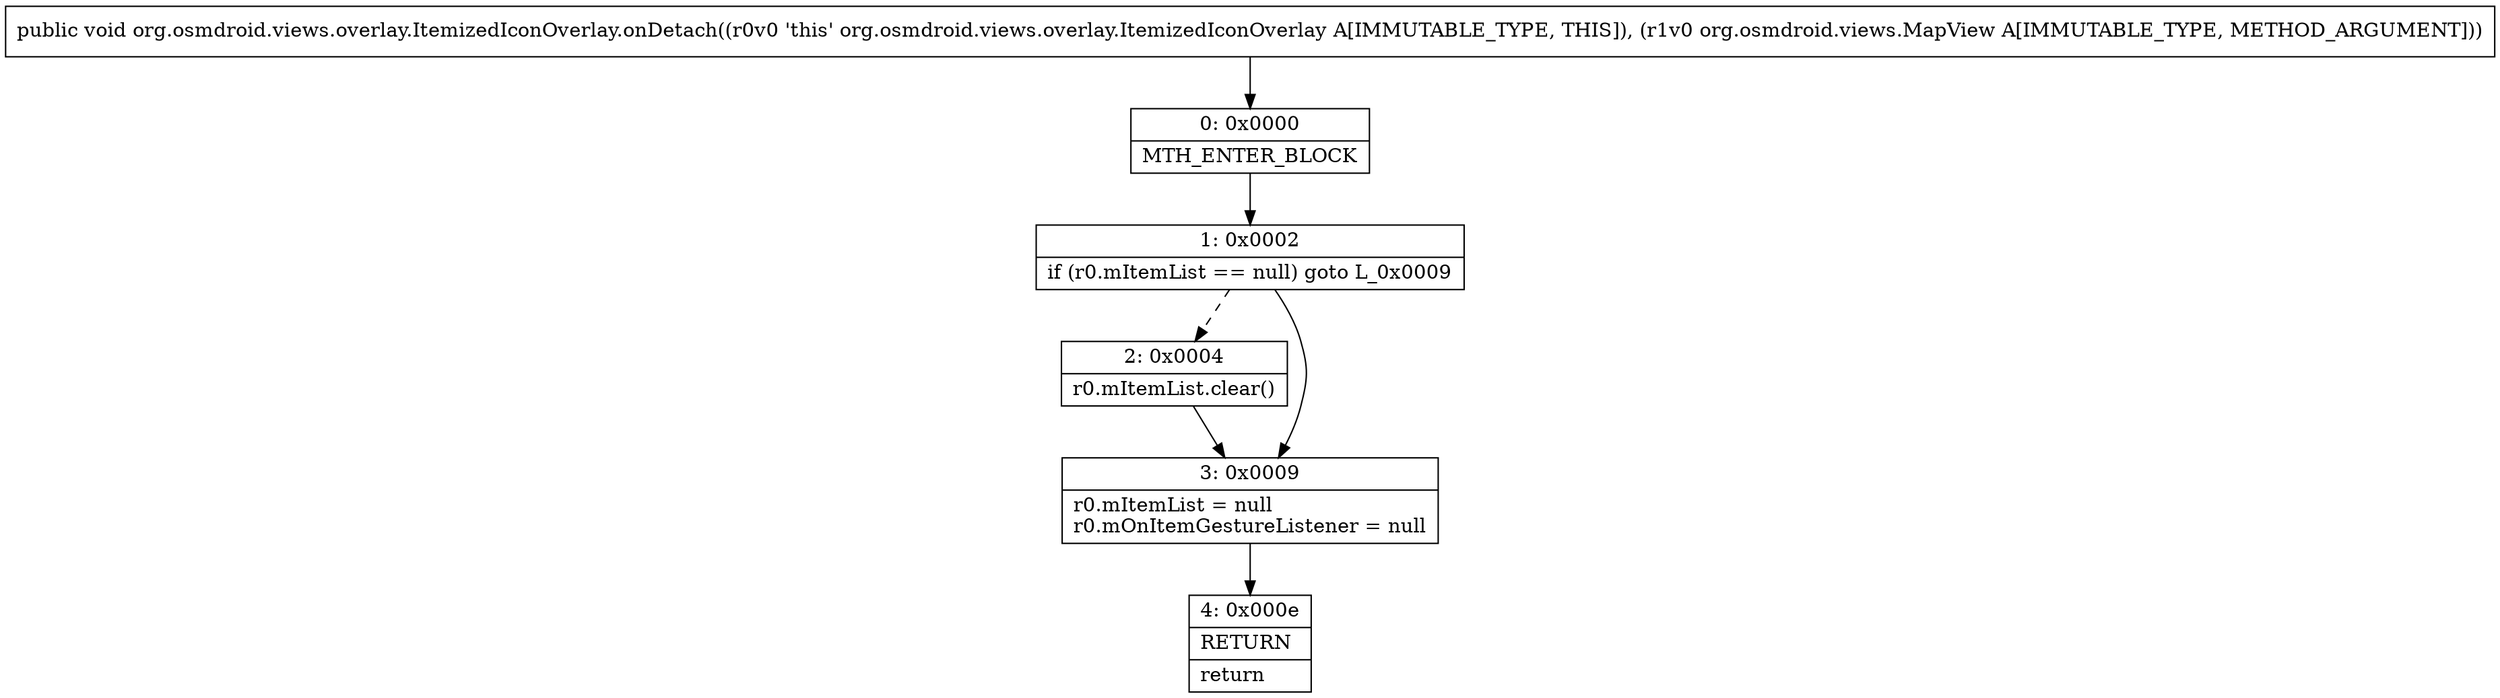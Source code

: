 digraph "CFG fororg.osmdroid.views.overlay.ItemizedIconOverlay.onDetach(Lorg\/osmdroid\/views\/MapView;)V" {
Node_0 [shape=record,label="{0\:\ 0x0000|MTH_ENTER_BLOCK\l}"];
Node_1 [shape=record,label="{1\:\ 0x0002|if (r0.mItemList == null) goto L_0x0009\l}"];
Node_2 [shape=record,label="{2\:\ 0x0004|r0.mItemList.clear()\l}"];
Node_3 [shape=record,label="{3\:\ 0x0009|r0.mItemList = null\lr0.mOnItemGestureListener = null\l}"];
Node_4 [shape=record,label="{4\:\ 0x000e|RETURN\l|return\l}"];
MethodNode[shape=record,label="{public void org.osmdroid.views.overlay.ItemizedIconOverlay.onDetach((r0v0 'this' org.osmdroid.views.overlay.ItemizedIconOverlay A[IMMUTABLE_TYPE, THIS]), (r1v0 org.osmdroid.views.MapView A[IMMUTABLE_TYPE, METHOD_ARGUMENT])) }"];
MethodNode -> Node_0;
Node_0 -> Node_1;
Node_1 -> Node_2[style=dashed];
Node_1 -> Node_3;
Node_2 -> Node_3;
Node_3 -> Node_4;
}

